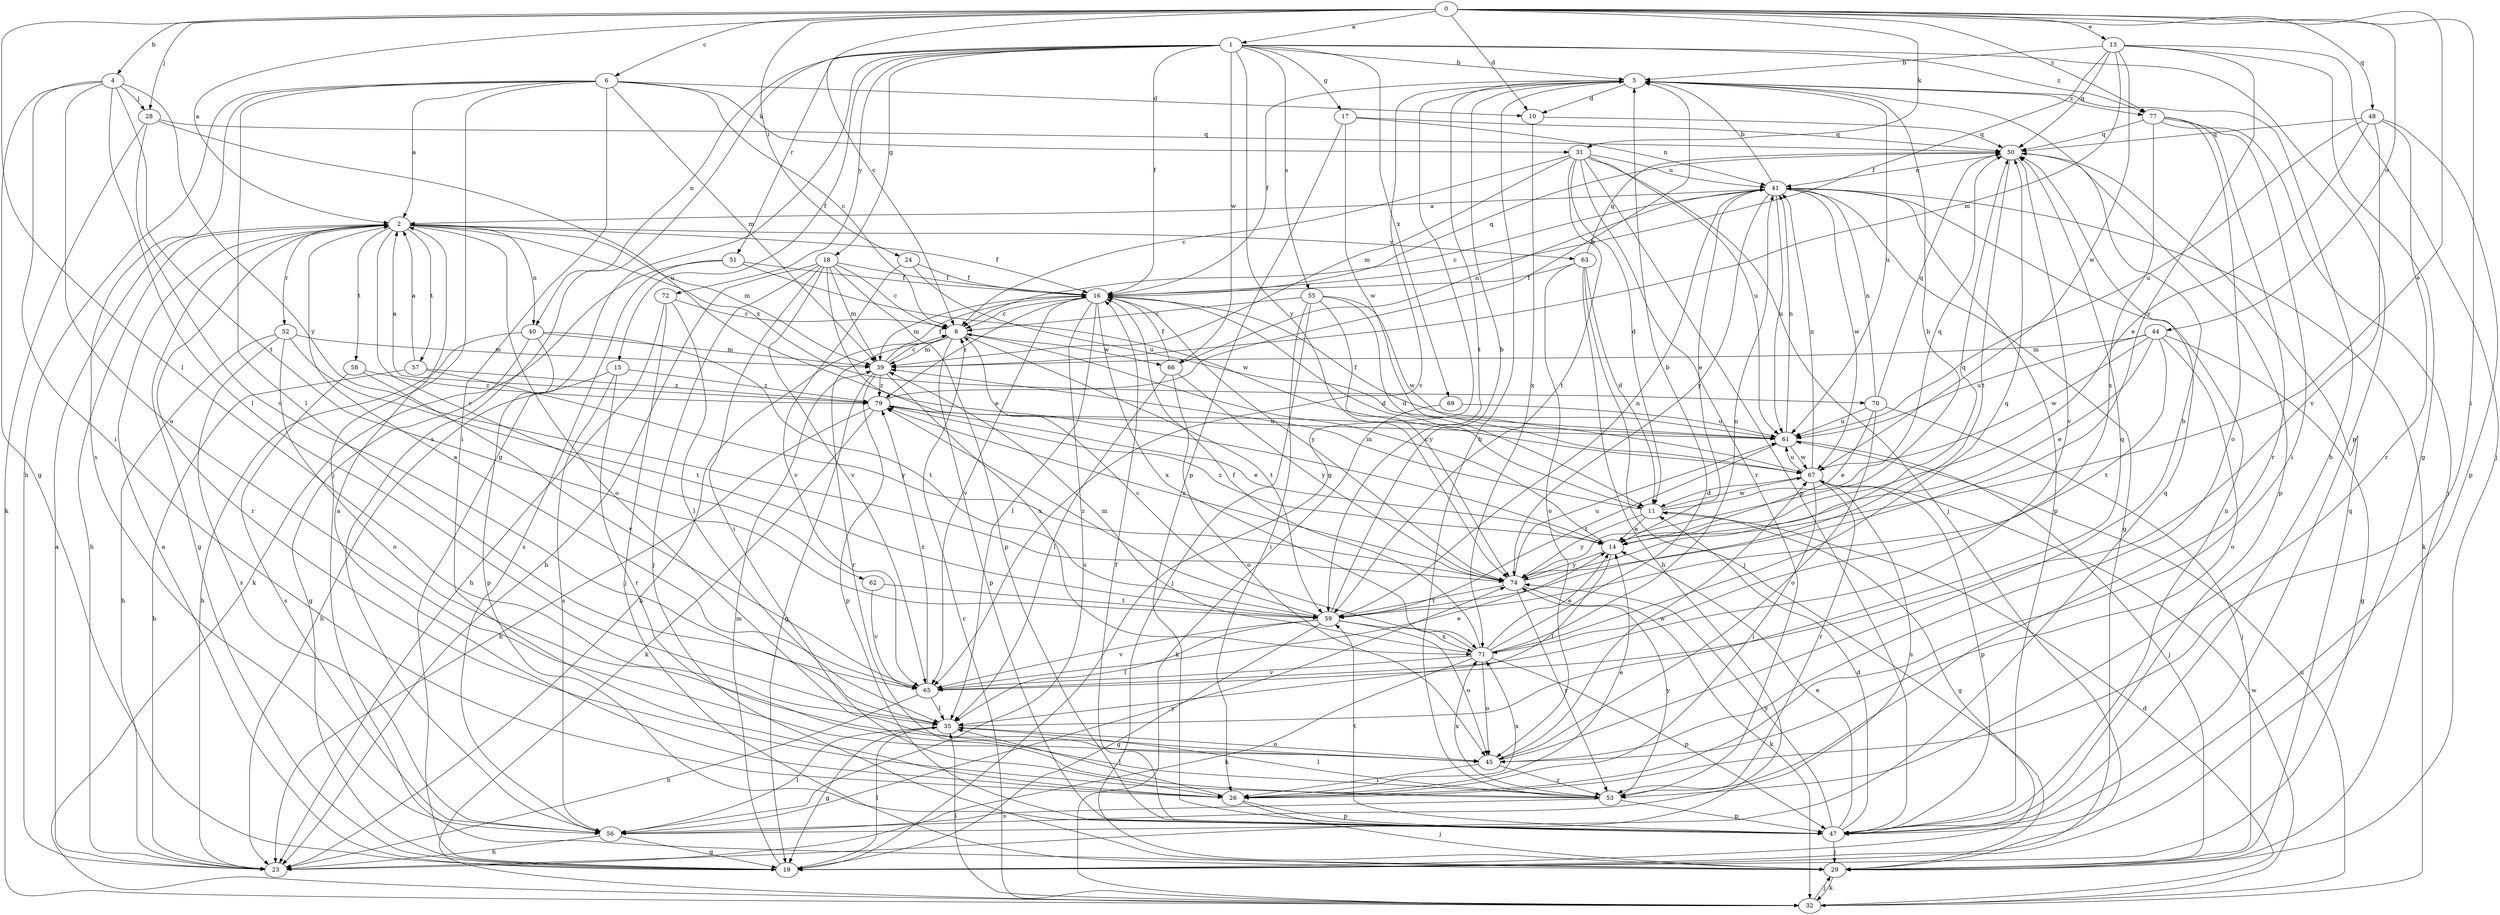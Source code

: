 strict digraph  {
0;
1;
2;
4;
5;
6;
8;
10;
11;
13;
14;
15;
16;
17;
18;
19;
23;
24;
26;
28;
29;
31;
32;
35;
39;
40;
41;
44;
45;
47;
48;
50;
51;
52;
53;
55;
56;
57;
58;
59;
61;
62;
63;
65;
66;
67;
69;
70;
71;
72;
74;
77;
79;
0 -> 1  [label=a];
0 -> 2  [label=a];
0 -> 4  [label=b];
0 -> 6  [label=c];
0 -> 8  [label=c];
0 -> 10  [label=d];
0 -> 13  [label=e];
0 -> 14  [label=e];
0 -> 24  [label=i];
0 -> 26  [label=i];
0 -> 28  [label=j];
0 -> 31  [label=k];
0 -> 35  [label=l];
0 -> 44  [label=o];
0 -> 48  [label=q];
0 -> 77  [label=z];
1 -> 5  [label=b];
1 -> 15  [label=f];
1 -> 16  [label=f];
1 -> 17  [label=g];
1 -> 18  [label=g];
1 -> 19  [label=g];
1 -> 40  [label=n];
1 -> 47  [label=p];
1 -> 51  [label=r];
1 -> 55  [label=s];
1 -> 56  [label=s];
1 -> 66  [label=w];
1 -> 69  [label=x];
1 -> 72  [label=y];
1 -> 74  [label=y];
1 -> 77  [label=z];
2 -> 16  [label=f];
2 -> 19  [label=g];
2 -> 23  [label=h];
2 -> 39  [label=m];
2 -> 40  [label=n];
2 -> 45  [label=o];
2 -> 52  [label=r];
2 -> 53  [label=r];
2 -> 57  [label=t];
2 -> 58  [label=t];
2 -> 62  [label=v];
2 -> 63  [label=v];
2 -> 70  [label=x];
4 -> 19  [label=g];
4 -> 26  [label=i];
4 -> 28  [label=j];
4 -> 35  [label=l];
4 -> 45  [label=o];
4 -> 59  [label=t];
4 -> 74  [label=y];
5 -> 10  [label=d];
5 -> 16  [label=f];
5 -> 19  [label=g];
5 -> 59  [label=t];
5 -> 61  [label=u];
5 -> 65  [label=v];
5 -> 77  [label=z];
6 -> 2  [label=a];
6 -> 8  [label=c];
6 -> 10  [label=d];
6 -> 23  [label=h];
6 -> 26  [label=i];
6 -> 29  [label=j];
6 -> 31  [label=k];
6 -> 35  [label=l];
6 -> 39  [label=m];
6 -> 56  [label=s];
8 -> 23  [label=h];
8 -> 39  [label=m];
8 -> 47  [label=p];
8 -> 53  [label=r];
8 -> 59  [label=t];
8 -> 66  [label=w];
10 -> 50  [label=q];
10 -> 71  [label=x];
11 -> 14  [label=e];
11 -> 19  [label=g];
11 -> 39  [label=m];
11 -> 50  [label=q];
11 -> 67  [label=w];
11 -> 74  [label=y];
13 -> 5  [label=b];
13 -> 16  [label=f];
13 -> 19  [label=g];
13 -> 29  [label=j];
13 -> 39  [label=m];
13 -> 50  [label=q];
13 -> 67  [label=w];
13 -> 74  [label=y];
14 -> 8  [label=c];
14 -> 35  [label=l];
14 -> 74  [label=y];
14 -> 79  [label=z];
15 -> 23  [label=h];
15 -> 53  [label=r];
15 -> 56  [label=s];
15 -> 79  [label=z];
16 -> 8  [label=c];
16 -> 11  [label=d];
16 -> 35  [label=l];
16 -> 39  [label=m];
16 -> 50  [label=q];
16 -> 56  [label=s];
16 -> 65  [label=v];
16 -> 71  [label=x];
16 -> 74  [label=y];
16 -> 79  [label=z];
17 -> 41  [label=n];
17 -> 47  [label=p];
17 -> 50  [label=q];
17 -> 67  [label=w];
18 -> 8  [label=c];
18 -> 14  [label=e];
18 -> 16  [label=f];
18 -> 23  [label=h];
18 -> 26  [label=i];
18 -> 29  [label=j];
18 -> 39  [label=m];
18 -> 47  [label=p];
18 -> 65  [label=v];
19 -> 2  [label=a];
19 -> 35  [label=l];
19 -> 39  [label=m];
23 -> 2  [label=a];
24 -> 16  [label=f];
24 -> 61  [label=u];
24 -> 65  [label=v];
26 -> 2  [label=a];
26 -> 14  [label=e];
26 -> 29  [label=j];
26 -> 35  [label=l];
26 -> 47  [label=p];
26 -> 71  [label=x];
28 -> 32  [label=k];
28 -> 50  [label=q];
28 -> 61  [label=u];
28 -> 65  [label=v];
29 -> 32  [label=k];
29 -> 50  [label=q];
31 -> 8  [label=c];
31 -> 11  [label=d];
31 -> 29  [label=j];
31 -> 39  [label=m];
31 -> 41  [label=n];
31 -> 47  [label=p];
31 -> 53  [label=r];
31 -> 59  [label=t];
31 -> 61  [label=u];
32 -> 8  [label=c];
32 -> 11  [label=d];
32 -> 29  [label=j];
32 -> 35  [label=l];
32 -> 61  [label=u];
32 -> 67  [label=w];
35 -> 19  [label=g];
35 -> 45  [label=o];
35 -> 50  [label=q];
39 -> 8  [label=c];
39 -> 16  [label=f];
39 -> 19  [label=g];
39 -> 47  [label=p];
39 -> 71  [label=x];
39 -> 79  [label=z];
40 -> 19  [label=g];
40 -> 23  [label=h];
40 -> 39  [label=m];
40 -> 47  [label=p];
40 -> 59  [label=t];
41 -> 2  [label=a];
41 -> 5  [label=b];
41 -> 8  [label=c];
41 -> 14  [label=e];
41 -> 19  [label=g];
41 -> 32  [label=k];
41 -> 47  [label=p];
41 -> 61  [label=u];
41 -> 67  [label=w];
41 -> 74  [label=y];
44 -> 14  [label=e];
44 -> 19  [label=g];
44 -> 39  [label=m];
44 -> 45  [label=o];
44 -> 59  [label=t];
44 -> 61  [label=u];
44 -> 67  [label=w];
45 -> 5  [label=b];
45 -> 26  [label=i];
45 -> 53  [label=r];
45 -> 67  [label=w];
47 -> 5  [label=b];
47 -> 11  [label=d];
47 -> 14  [label=e];
47 -> 16  [label=f];
47 -> 29  [label=j];
47 -> 41  [label=n];
47 -> 59  [label=t];
47 -> 74  [label=y];
48 -> 14  [label=e];
48 -> 47  [label=p];
48 -> 50  [label=q];
48 -> 53  [label=r];
48 -> 61  [label=u];
48 -> 65  [label=v];
50 -> 41  [label=n];
50 -> 47  [label=p];
50 -> 59  [label=t];
50 -> 65  [label=v];
51 -> 16  [label=f];
51 -> 32  [label=k];
51 -> 56  [label=s];
51 -> 67  [label=w];
52 -> 23  [label=h];
52 -> 39  [label=m];
52 -> 45  [label=o];
52 -> 56  [label=s];
52 -> 59  [label=t];
53 -> 5  [label=b];
53 -> 35  [label=l];
53 -> 47  [label=p];
53 -> 56  [label=s];
53 -> 71  [label=x];
53 -> 74  [label=y];
55 -> 8  [label=c];
55 -> 11  [label=d];
55 -> 26  [label=i];
55 -> 29  [label=j];
55 -> 67  [label=w];
55 -> 74  [label=y];
56 -> 19  [label=g];
56 -> 23  [label=h];
56 -> 35  [label=l];
56 -> 50  [label=q];
56 -> 74  [label=y];
57 -> 2  [label=a];
57 -> 23  [label=h];
57 -> 74  [label=y];
57 -> 79  [label=z];
58 -> 56  [label=s];
58 -> 65  [label=v];
58 -> 79  [label=z];
59 -> 5  [label=b];
59 -> 19  [label=g];
59 -> 35  [label=l];
59 -> 41  [label=n];
59 -> 45  [label=o];
59 -> 65  [label=v];
59 -> 71  [label=x];
59 -> 79  [label=z];
61 -> 16  [label=f];
61 -> 29  [label=j];
61 -> 41  [label=n];
61 -> 59  [label=t];
61 -> 67  [label=w];
62 -> 59  [label=t];
62 -> 65  [label=v];
63 -> 11  [label=d];
63 -> 16  [label=f];
63 -> 23  [label=h];
63 -> 29  [label=j];
63 -> 45  [label=o];
63 -> 50  [label=q];
65 -> 2  [label=a];
65 -> 14  [label=e];
65 -> 23  [label=h];
65 -> 35  [label=l];
65 -> 79  [label=z];
66 -> 16  [label=f];
66 -> 35  [label=l];
66 -> 41  [label=n];
66 -> 45  [label=o];
66 -> 74  [label=y];
67 -> 11  [label=d];
67 -> 26  [label=i];
67 -> 41  [label=n];
67 -> 47  [label=p];
67 -> 53  [label=r];
67 -> 56  [label=s];
67 -> 61  [label=u];
69 -> 32  [label=k];
69 -> 61  [label=u];
70 -> 14  [label=e];
70 -> 29  [label=j];
70 -> 41  [label=n];
70 -> 45  [label=o];
70 -> 50  [label=q];
70 -> 61  [label=u];
71 -> 5  [label=b];
71 -> 8  [label=c];
71 -> 14  [label=e];
71 -> 16  [label=f];
71 -> 23  [label=h];
71 -> 39  [label=m];
71 -> 41  [label=n];
71 -> 45  [label=o];
71 -> 47  [label=p];
71 -> 50  [label=q];
71 -> 65  [label=v];
72 -> 8  [label=c];
72 -> 23  [label=h];
72 -> 29  [label=j];
72 -> 35  [label=l];
74 -> 5  [label=b];
74 -> 32  [label=k];
74 -> 50  [label=q];
74 -> 53  [label=r];
74 -> 59  [label=t];
74 -> 61  [label=u];
74 -> 79  [label=z];
77 -> 26  [label=i];
77 -> 29  [label=j];
77 -> 45  [label=o];
77 -> 50  [label=q];
77 -> 53  [label=r];
77 -> 71  [label=x];
79 -> 2  [label=a];
79 -> 5  [label=b];
79 -> 14  [label=e];
79 -> 23  [label=h];
79 -> 32  [label=k];
79 -> 61  [label=u];
}
